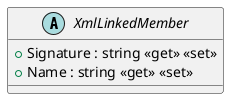 @startuml
abstract class XmlLinkedMember {
    + Signature : string <<get>> <<set>>
    + Name : string <<get>> <<set>>
}
@enduml
